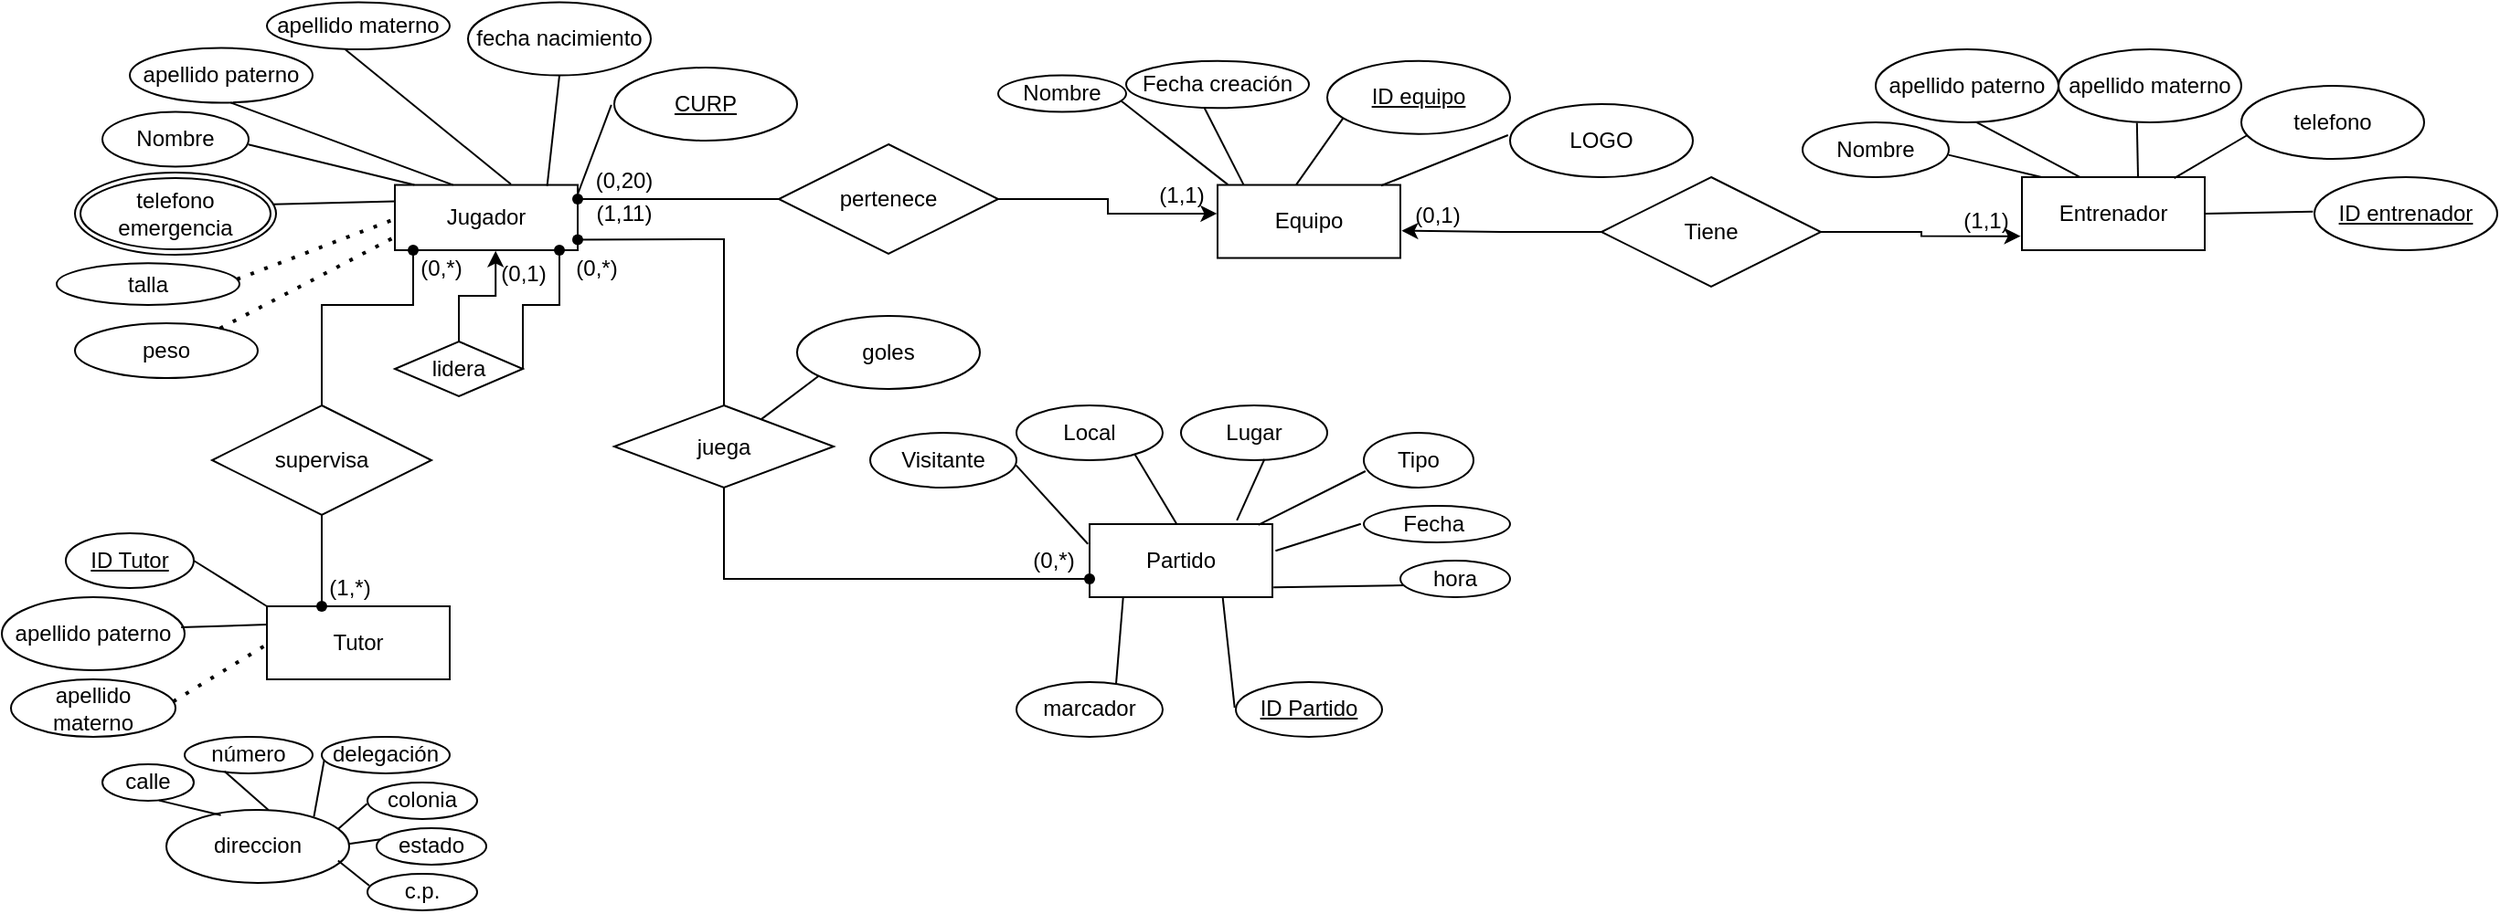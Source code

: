 <mxfile version="15.7.3" type="github">
  <diagram id="nCbSpSErxCVFQ93xn57w" name="Page-1">
    <mxGraphModel dx="1149" dy="570" grid="1" gridSize="10" guides="1" tooltips="1" connect="1" arrows="1" fold="1" page="1" pageScale="1" pageWidth="850" pageHeight="1100" math="0" shadow="0">
      <root>
        <mxCell id="0" />
        <mxCell id="1" parent="0" />
        <mxCell id="q3fk3JWQwC8cP3Qxw6nV-1" value="Jugador" style="whiteSpace=wrap;html=1;align=center;" parent="1" vertex="1">
          <mxGeometry x="280" y="294.27" width="100" height="35.73" as="geometry" />
        </mxCell>
        <mxCell id="q3fk3JWQwC8cP3Qxw6nV-2" value="Nombre" style="ellipse;whiteSpace=wrap;html=1;align=center;" parent="1" vertex="1">
          <mxGeometry x="120" y="254.27" width="80" height="30" as="geometry" />
        </mxCell>
        <mxCell id="q3fk3JWQwC8cP3Qxw6nV-3" value="" style="endArrow=none;html=1;rounded=0;entryX=0.998;entryY=0.594;entryDx=0;entryDy=0;entryPerimeter=0;exitX=0.107;exitY=0;exitDx=0;exitDy=0;exitPerimeter=0;" parent="1" source="q3fk3JWQwC8cP3Qxw6nV-1" target="q3fk3JWQwC8cP3Qxw6nV-2" edge="1">
          <mxGeometry width="50" height="50" relative="1" as="geometry">
            <mxPoint x="375.364" y="334.27" as="sourcePoint" />
            <mxPoint x="501.0" y="402.27" as="targetPoint" />
          </mxGeometry>
        </mxCell>
        <mxCell id="q3fk3JWQwC8cP3Qxw6nV-4" value="apellido paterno" style="ellipse;whiteSpace=wrap;html=1;align=center;" parent="1" vertex="1">
          <mxGeometry x="135" y="219.27" width="100" height="30" as="geometry" />
        </mxCell>
        <mxCell id="q3fk3JWQwC8cP3Qxw6nV-5" value="" style="endArrow=none;html=1;rounded=0;entryX=0.551;entryY=0.997;entryDx=0;entryDy=0;entryPerimeter=0;exitX=0.319;exitY=0.001;exitDx=0;exitDy=0;exitPerimeter=0;" parent="1" source="q3fk3JWQwC8cP3Qxw6nV-1" target="q3fk3JWQwC8cP3Qxw6nV-4" edge="1">
          <mxGeometry width="50" height="50" relative="1" as="geometry">
            <mxPoint x="390.7" y="284.27" as="sourcePoint" />
            <mxPoint x="601" y="392.27" as="targetPoint" />
          </mxGeometry>
        </mxCell>
        <mxCell id="q3fk3JWQwC8cP3Qxw6nV-6" value="apellido materno" style="ellipse;whiteSpace=wrap;html=1;align=center;" parent="1" vertex="1">
          <mxGeometry x="210" y="194.27" width="100" height="25.73" as="geometry" />
        </mxCell>
        <mxCell id="q3fk3JWQwC8cP3Qxw6nV-7" value="" style="endArrow=none;html=1;rounded=0;entryX=0.429;entryY=1.006;entryDx=0;entryDy=0;entryPerimeter=0;exitX=0.635;exitY=-0.01;exitDx=0;exitDy=0;exitPerimeter=0;" parent="1" source="q3fk3JWQwC8cP3Qxw6nV-1" target="q3fk3JWQwC8cP3Qxw6nV-6" edge="1">
          <mxGeometry width="50" height="50" relative="1" as="geometry">
            <mxPoint x="321.9" y="304.31" as="sourcePoint" />
            <mxPoint x="335.1" y="254.15" as="targetPoint" />
          </mxGeometry>
        </mxCell>
        <mxCell id="EKluyFcLPia6Svizf0oM-1" value="peso" style="ellipse;whiteSpace=wrap;html=1;align=center;" vertex="1" parent="1">
          <mxGeometry x="105" y="370" width="100" height="30" as="geometry" />
        </mxCell>
        <mxCell id="EKluyFcLPia6Svizf0oM-3" value="" style="endArrow=none;dashed=1;html=1;dashPattern=1 3;strokeWidth=2;rounded=0;exitX=0.793;exitY=0.095;exitDx=0;exitDy=0;exitPerimeter=0;entryX=-0.006;entryY=0.806;entryDx=0;entryDy=0;entryPerimeter=0;" edge="1" parent="1" source="EKluyFcLPia6Svizf0oM-1" target="q3fk3JWQwC8cP3Qxw6nV-1">
          <mxGeometry width="50" height="50" relative="1" as="geometry">
            <mxPoint x="290" y="406.27" as="sourcePoint" />
            <mxPoint x="310" y="354.27" as="targetPoint" />
          </mxGeometry>
        </mxCell>
        <mxCell id="EKluyFcLPia6Svizf0oM-4" value="fecha nacimiento" style="ellipse;whiteSpace=wrap;html=1;align=center;" vertex="1" parent="1">
          <mxGeometry x="320" y="194.27" width="100" height="40" as="geometry" />
        </mxCell>
        <mxCell id="EKluyFcLPia6Svizf0oM-5" value="" style="endArrow=none;html=1;rounded=0;entryX=0.5;entryY=1;entryDx=0;entryDy=0;exitX=0.833;exitY=0.014;exitDx=0;exitDy=0;exitPerimeter=0;" edge="1" target="EKluyFcLPia6Svizf0oM-4" parent="1" source="q3fk3JWQwC8cP3Qxw6nV-1">
          <mxGeometry width="50" height="50" relative="1" as="geometry">
            <mxPoint x="380.0" y="311.95" as="sourcePoint" />
            <mxPoint x="587.6" y="306.27" as="targetPoint" />
          </mxGeometry>
        </mxCell>
        <mxCell id="EKluyFcLPia6Svizf0oM-7" value="&lt;u&gt;CURP&lt;/u&gt;" style="ellipse;whiteSpace=wrap;html=1;align=center;" vertex="1" parent="1">
          <mxGeometry x="400" y="230.0" width="100" height="40" as="geometry" />
        </mxCell>
        <mxCell id="EKluyFcLPia6Svizf0oM-8" value="" style="endArrow=none;html=1;rounded=0;entryX=-0.016;entryY=0.511;entryDx=0;entryDy=0;entryPerimeter=0;exitX=1.001;exitY=0.136;exitDx=0;exitDy=0;exitPerimeter=0;" edge="1" target="EKluyFcLPia6Svizf0oM-7" parent="1" source="q3fk3JWQwC8cP3Qxw6nV-1">
          <mxGeometry width="50" height="50" relative="1" as="geometry">
            <mxPoint x="365.364" y="294.27" as="sourcePoint" />
            <mxPoint x="491.0" y="362.27" as="targetPoint" />
          </mxGeometry>
        </mxCell>
        <mxCell id="EKluyFcLPia6Svizf0oM-11" value="talla" style="ellipse;whiteSpace=wrap;html=1;align=center;" vertex="1" parent="1">
          <mxGeometry x="95" y="337.08" width="100" height="22.92" as="geometry" />
        </mxCell>
        <mxCell id="EKluyFcLPia6Svizf0oM-12" value="" style="endArrow=none;dashed=1;html=1;dashPattern=1 3;strokeWidth=2;rounded=0;exitX=0.986;exitY=0.387;exitDx=0;exitDy=0;exitPerimeter=0;entryX=-0.002;entryY=0.524;entryDx=0;entryDy=0;entryPerimeter=0;" edge="1" source="EKluyFcLPia6Svizf0oM-11" parent="1" target="q3fk3JWQwC8cP3Qxw6nV-1">
          <mxGeometry width="50" height="50" relative="1" as="geometry">
            <mxPoint x="171.4" y="287.35" as="sourcePoint" />
            <mxPoint x="280" y="294.27" as="targetPoint" />
          </mxGeometry>
        </mxCell>
        <mxCell id="EKluyFcLPia6Svizf0oM-13" value="Entrenador" style="whiteSpace=wrap;html=1;align=center;" vertex="1" parent="1">
          <mxGeometry x="1170" y="290" width="100" height="40" as="geometry" />
        </mxCell>
        <mxCell id="EKluyFcLPia6Svizf0oM-14" value="Nombre" style="ellipse;whiteSpace=wrap;html=1;align=center;" vertex="1" parent="1">
          <mxGeometry x="1050" y="260" width="80" height="30" as="geometry" />
        </mxCell>
        <mxCell id="EKluyFcLPia6Svizf0oM-15" value="" style="endArrow=none;html=1;rounded=0;entryX=0.998;entryY=0.594;entryDx=0;entryDy=0;entryPerimeter=0;exitX=0.107;exitY=0;exitDx=0;exitDy=0;exitPerimeter=0;" edge="1" parent="1" source="EKluyFcLPia6Svizf0oM-13" target="EKluyFcLPia6Svizf0oM-14">
          <mxGeometry width="50" height="50" relative="1" as="geometry">
            <mxPoint x="1265.364" y="330" as="sourcePoint" />
            <mxPoint x="1391" y="398" as="targetPoint" />
          </mxGeometry>
        </mxCell>
        <mxCell id="EKluyFcLPia6Svizf0oM-16" value="apellido paterno" style="ellipse;whiteSpace=wrap;html=1;align=center;" vertex="1" parent="1">
          <mxGeometry x="1090" y="220" width="100" height="40" as="geometry" />
        </mxCell>
        <mxCell id="EKluyFcLPia6Svizf0oM-17" value="" style="endArrow=none;html=1;rounded=0;entryX=0.551;entryY=0.997;entryDx=0;entryDy=0;entryPerimeter=0;exitX=0.319;exitY=0.001;exitDx=0;exitDy=0;exitPerimeter=0;" edge="1" parent="1" source="EKluyFcLPia6Svizf0oM-13" target="EKluyFcLPia6Svizf0oM-16">
          <mxGeometry width="50" height="50" relative="1" as="geometry">
            <mxPoint x="1280.7" y="280" as="sourcePoint" />
            <mxPoint x="1491" y="388" as="targetPoint" />
          </mxGeometry>
        </mxCell>
        <mxCell id="EKluyFcLPia6Svizf0oM-18" value="apellido materno" style="ellipse;whiteSpace=wrap;html=1;align=center;" vertex="1" parent="1">
          <mxGeometry x="1190" y="220" width="100" height="40" as="geometry" />
        </mxCell>
        <mxCell id="EKluyFcLPia6Svizf0oM-19" value="" style="endArrow=none;html=1;rounded=0;entryX=0.429;entryY=1.006;entryDx=0;entryDy=0;entryPerimeter=0;exitX=0.635;exitY=-0.01;exitDx=0;exitDy=0;exitPerimeter=0;" edge="1" parent="1" source="EKluyFcLPia6Svizf0oM-13" target="EKluyFcLPia6Svizf0oM-18">
          <mxGeometry width="50" height="50" relative="1" as="geometry">
            <mxPoint x="1211.9" y="300.04" as="sourcePoint" />
            <mxPoint x="1225.1" y="249.88" as="targetPoint" />
          </mxGeometry>
        </mxCell>
        <mxCell id="EKluyFcLPia6Svizf0oM-22" value="telefono" style="ellipse;whiteSpace=wrap;html=1;align=center;" vertex="1" parent="1">
          <mxGeometry x="1290" y="240" width="100" height="40" as="geometry" />
        </mxCell>
        <mxCell id="EKluyFcLPia6Svizf0oM-23" value="" style="endArrow=none;html=1;rounded=0;entryX=0.033;entryY=0.675;entryDx=0;entryDy=0;exitX=0.833;exitY=0.014;exitDx=0;exitDy=0;exitPerimeter=0;entryPerimeter=0;" edge="1" parent="1" source="EKluyFcLPia6Svizf0oM-13" target="EKluyFcLPia6Svizf0oM-22">
          <mxGeometry width="50" height="50" relative="1" as="geometry">
            <mxPoint x="1270" y="307.68" as="sourcePoint" />
            <mxPoint x="1477.6" y="302" as="targetPoint" />
          </mxGeometry>
        </mxCell>
        <mxCell id="EKluyFcLPia6Svizf0oM-28" value="Tutor" style="whiteSpace=wrap;html=1;align=center;" vertex="1" parent="1">
          <mxGeometry x="210" y="525" width="100" height="40" as="geometry" />
        </mxCell>
        <mxCell id="EKluyFcLPia6Svizf0oM-31" value="apellido paterno" style="ellipse;whiteSpace=wrap;html=1;align=center;" vertex="1" parent="1">
          <mxGeometry x="65" y="520" width="100" height="40" as="geometry" />
        </mxCell>
        <mxCell id="EKluyFcLPia6Svizf0oM-32" value="" style="endArrow=none;html=1;rounded=0;entryX=0.981;entryY=0.414;entryDx=0;entryDy=0;entryPerimeter=0;exitX=0;exitY=0.25;exitDx=0;exitDy=0;" edge="1" parent="1" source="EKluyFcLPia6Svizf0oM-28" target="EKluyFcLPia6Svizf0oM-31">
          <mxGeometry width="50" height="50" relative="1" as="geometry">
            <mxPoint x="320.7" y="515" as="sourcePoint" />
            <mxPoint x="531" y="623" as="targetPoint" />
          </mxGeometry>
        </mxCell>
        <mxCell id="EKluyFcLPia6Svizf0oM-33" value="direccion" style="ellipse;whiteSpace=wrap;html=1;align=center;" vertex="1" parent="1">
          <mxGeometry x="155" y="636.46" width="100" height="40" as="geometry" />
        </mxCell>
        <mxCell id="EKluyFcLPia6Svizf0oM-40" value="apellido materno" style="ellipse;whiteSpace=wrap;html=1;align=center;" vertex="1" parent="1">
          <mxGeometry x="70" y="565" width="90" height="31.46" as="geometry" />
        </mxCell>
        <mxCell id="EKluyFcLPia6Svizf0oM-41" value="" style="endArrow=none;dashed=1;html=1;dashPattern=1 3;strokeWidth=2;rounded=0;exitX=0.986;exitY=0.387;exitDx=0;exitDy=0;exitPerimeter=0;entryX=-0.002;entryY=0.524;entryDx=0;entryDy=0;entryPerimeter=0;" edge="1" parent="1" source="EKluyFcLPia6Svizf0oM-40" target="EKluyFcLPia6Svizf0oM-28">
          <mxGeometry width="50" height="50" relative="1" as="geometry">
            <mxPoint x="101.4" y="518.08" as="sourcePoint" />
            <mxPoint x="210.0" y="525" as="targetPoint" />
          </mxGeometry>
        </mxCell>
        <mxCell id="EKluyFcLPia6Svizf0oM-42" value="número" style="ellipse;whiteSpace=wrap;html=1;align=center;" vertex="1" parent="1">
          <mxGeometry x="165" y="596.46" width="70" height="20" as="geometry" />
        </mxCell>
        <mxCell id="EKluyFcLPia6Svizf0oM-44" value="calle" style="ellipse;whiteSpace=wrap;html=1;align=center;" vertex="1" parent="1">
          <mxGeometry x="120" y="611.46" width="50" height="20" as="geometry" />
        </mxCell>
        <mxCell id="EKluyFcLPia6Svizf0oM-45" value="" style="endArrow=none;html=1;rounded=0;entryX=0.618;entryY=0.993;entryDx=0;entryDy=0;entryPerimeter=0;exitX=0.298;exitY=0.074;exitDx=0;exitDy=0;exitPerimeter=0;" edge="1" target="EKluyFcLPia6Svizf0oM-44" parent="1" source="EKluyFcLPia6Svizf0oM-33">
          <mxGeometry width="50" height="50" relative="1" as="geometry">
            <mxPoint x="100.0" y="586.46" as="sourcePoint" />
            <mxPoint x="281.6" y="538.62" as="targetPoint" />
          </mxGeometry>
        </mxCell>
        <mxCell id="EKluyFcLPia6Svizf0oM-46" value="delegación" style="ellipse;whiteSpace=wrap;html=1;align=center;" vertex="1" parent="1">
          <mxGeometry x="240" y="596.46" width="70" height="20" as="geometry" />
        </mxCell>
        <mxCell id="EKluyFcLPia6Svizf0oM-47" value="colonia" style="ellipse;whiteSpace=wrap;html=1;align=center;" vertex="1" parent="1">
          <mxGeometry x="265" y="621.46" width="60" height="20" as="geometry" />
        </mxCell>
        <mxCell id="EKluyFcLPia6Svizf0oM-48" value="estado" style="ellipse;whiteSpace=wrap;html=1;align=center;" vertex="1" parent="1">
          <mxGeometry x="270" y="646.46" width="60" height="20" as="geometry" />
        </mxCell>
        <mxCell id="EKluyFcLPia6Svizf0oM-49" value="c.p." style="ellipse;whiteSpace=wrap;html=1;align=center;" vertex="1" parent="1">
          <mxGeometry x="265" y="671.46" width="60" height="20" as="geometry" />
        </mxCell>
        <mxCell id="EKluyFcLPia6Svizf0oM-52" value="" style="endArrow=none;html=1;rounded=0;entryX=0.312;entryY=0.947;entryDx=0;entryDy=0;entryPerimeter=0;exitX=0.558;exitY=0.002;exitDx=0;exitDy=0;exitPerimeter=0;" edge="1" parent="1" source="EKluyFcLPia6Svizf0oM-33" target="EKluyFcLPia6Svizf0oM-42">
          <mxGeometry width="50" height="50" relative="1" as="geometry">
            <mxPoint x="130.0" y="586.46" as="sourcePoint" />
            <mxPoint x="130.9" y="576.32" as="targetPoint" />
          </mxGeometry>
        </mxCell>
        <mxCell id="EKluyFcLPia6Svizf0oM-53" value="" style="endArrow=none;html=1;rounded=0;entryX=0.02;entryY=0.621;entryDx=0;entryDy=0;entryPerimeter=0;exitX=0.807;exitY=0.095;exitDx=0;exitDy=0;exitPerimeter=0;" edge="1" parent="1" source="EKluyFcLPia6Svizf0oM-33" target="EKluyFcLPia6Svizf0oM-46">
          <mxGeometry width="50" height="50" relative="1" as="geometry">
            <mxPoint x="150.0" y="591.53" as="sourcePoint" />
            <mxPoint x="150.9" y="581.39" as="targetPoint" />
          </mxGeometry>
        </mxCell>
        <mxCell id="EKluyFcLPia6Svizf0oM-54" value="" style="endArrow=none;html=1;rounded=0;entryX=0.017;entryY=0.326;entryDx=0;entryDy=0;entryPerimeter=0;exitX=0.939;exitY=0.694;exitDx=0;exitDy=0;exitPerimeter=0;" edge="1" parent="1" source="EKluyFcLPia6Svizf0oM-33" target="EKluyFcLPia6Svizf0oM-49">
          <mxGeometry width="50" height="50" relative="1" as="geometry">
            <mxPoint x="179.1" y="626.6" as="sourcePoint" />
            <mxPoint x="180" y="616.46" as="targetPoint" />
          </mxGeometry>
        </mxCell>
        <mxCell id="EKluyFcLPia6Svizf0oM-55" value="" style="endArrow=none;html=1;rounded=0;entryX=0.033;entryY=0.307;entryDx=0;entryDy=0;entryPerimeter=0;exitX=0.997;exitY=0.467;exitDx=0;exitDy=0;exitPerimeter=0;" edge="1" parent="1" source="EKluyFcLPia6Svizf0oM-33" target="EKluyFcLPia6Svizf0oM-48">
          <mxGeometry width="50" height="50" relative="1" as="geometry">
            <mxPoint x="190.0" y="611.53" as="sourcePoint" />
            <mxPoint x="190.9" y="601.39" as="targetPoint" />
          </mxGeometry>
        </mxCell>
        <mxCell id="EKluyFcLPia6Svizf0oM-56" value="" style="endArrow=none;html=1;rounded=0;entryX=-0.004;entryY=0.586;entryDx=0;entryDy=0;entryPerimeter=0;exitX=0.939;exitY=0.264;exitDx=0;exitDy=0;exitPerimeter=0;" edge="1" parent="1" source="EKluyFcLPia6Svizf0oM-33" target="EKluyFcLPia6Svizf0oM-47">
          <mxGeometry width="50" height="50" relative="1" as="geometry">
            <mxPoint x="150.0" y="636.46" as="sourcePoint" />
            <mxPoint x="150.9" y="626.32" as="targetPoint" />
          </mxGeometry>
        </mxCell>
        <mxCell id="EKluyFcLPia6Svizf0oM-57" value="Equipo" style="whiteSpace=wrap;html=1;align=center;" vertex="1" parent="1">
          <mxGeometry x="730" y="294.27" width="100" height="40" as="geometry" />
        </mxCell>
        <mxCell id="EKluyFcLPia6Svizf0oM-59" value="Nombre" style="ellipse;whiteSpace=wrap;html=1;align=center;" vertex="1" parent="1">
          <mxGeometry x="610" y="234.27" width="70" height="20" as="geometry" />
        </mxCell>
        <mxCell id="EKluyFcLPia6Svizf0oM-60" value="" style="endArrow=none;html=1;rounded=0;entryX=0.961;entryY=0.698;entryDx=0;entryDy=0;entryPerimeter=0;exitX=0.056;exitY=-0.005;exitDx=0;exitDy=0;exitPerimeter=0;" edge="1" parent="1" source="EKluyFcLPia6Svizf0oM-57" target="EKluyFcLPia6Svizf0oM-59">
          <mxGeometry width="50" height="50" relative="1" as="geometry">
            <mxPoint x="840.7" y="284.27" as="sourcePoint" />
            <mxPoint x="1051" y="392.27" as="targetPoint" />
          </mxGeometry>
        </mxCell>
        <mxCell id="EKluyFcLPia6Svizf0oM-61" value="Fecha creación" style="ellipse;whiteSpace=wrap;html=1;align=center;" vertex="1" parent="1">
          <mxGeometry x="680" y="226.4" width="100" height="25.73" as="geometry" />
        </mxCell>
        <mxCell id="EKluyFcLPia6Svizf0oM-62" value="" style="endArrow=none;html=1;rounded=0;entryX=0.429;entryY=1.006;entryDx=0;entryDy=0;entryPerimeter=0;exitX=0.142;exitY=-0.005;exitDx=0;exitDy=0;exitPerimeter=0;" edge="1" parent="1" source="EKluyFcLPia6Svizf0oM-57" target="EKluyFcLPia6Svizf0oM-61">
          <mxGeometry width="50" height="50" relative="1" as="geometry">
            <mxPoint x="771.9" y="304.31" as="sourcePoint" />
            <mxPoint x="785.1" y="254.15" as="targetPoint" />
          </mxGeometry>
        </mxCell>
        <mxCell id="EKluyFcLPia6Svizf0oM-64" value="telefono emergencia" style="ellipse;shape=doubleEllipse;margin=3;whiteSpace=wrap;html=1;align=center;" vertex="1" parent="1">
          <mxGeometry x="105" y="287.5" width="110" height="45" as="geometry" />
        </mxCell>
        <mxCell id="EKluyFcLPia6Svizf0oM-65" value="" style="endArrow=none;html=1;rounded=0;exitX=0;exitY=0.25;exitDx=0;exitDy=0;entryX=0.986;entryY=0.387;entryDx=0;entryDy=0;entryPerimeter=0;" edge="1" parent="1" source="q3fk3JWQwC8cP3Qxw6nV-1" target="EKluyFcLPia6Svizf0oM-64">
          <mxGeometry width="50" height="50" relative="1" as="geometry">
            <mxPoint x="480" y="384.27" as="sourcePoint" />
            <mxPoint x="530" y="334.27" as="targetPoint" />
          </mxGeometry>
        </mxCell>
        <mxCell id="EKluyFcLPia6Svizf0oM-66" value="ID Tutor" style="ellipse;whiteSpace=wrap;html=1;align=center;fontStyle=4;" vertex="1" parent="1">
          <mxGeometry x="100" y="485" width="70" height="30" as="geometry" />
        </mxCell>
        <mxCell id="EKluyFcLPia6Svizf0oM-74" value="ID equipo" style="ellipse;whiteSpace=wrap;html=1;align=center;fontStyle=4;" vertex="1" parent="1">
          <mxGeometry x="790" y="226.4" width="100" height="40" as="geometry" />
        </mxCell>
        <mxCell id="EKluyFcLPia6Svizf0oM-75" value="ID entrenador" style="ellipse;whiteSpace=wrap;html=1;align=center;fontStyle=4;" vertex="1" parent="1">
          <mxGeometry x="1330" y="290" width="100" height="40" as="geometry" />
        </mxCell>
        <mxCell id="EKluyFcLPia6Svizf0oM-76" value="" style="endArrow=none;html=1;rounded=0;exitX=0.087;exitY=0.782;exitDx=0;exitDy=0;exitPerimeter=0;entryX=0.431;entryY=-0.005;entryDx=0;entryDy=0;entryPerimeter=0;" edge="1" parent="1" source="EKluyFcLPia6Svizf0oM-74" target="EKluyFcLPia6Svizf0oM-57">
          <mxGeometry width="50" height="50" relative="1" as="geometry">
            <mxPoint x="620" y="354.27" as="sourcePoint" />
            <mxPoint x="670" y="304.27" as="targetPoint" />
          </mxGeometry>
        </mxCell>
        <mxCell id="EKluyFcLPia6Svizf0oM-77" value="" style="endArrow=none;html=1;rounded=0;exitX=1;exitY=0.5;exitDx=0;exitDy=0;entryX=0;entryY=0;entryDx=0;entryDy=0;" edge="1" parent="1" source="EKluyFcLPia6Svizf0oM-66" target="EKluyFcLPia6Svizf0oM-28">
          <mxGeometry width="50" height="50" relative="1" as="geometry">
            <mxPoint x="165.0" y="497.31" as="sourcePoint" />
            <mxPoint x="216.52" y="525" as="targetPoint" />
          </mxGeometry>
        </mxCell>
        <mxCell id="EKluyFcLPia6Svizf0oM-78" value="LOGO" style="ellipse;whiteSpace=wrap;html=1;align=center;" vertex="1" parent="1">
          <mxGeometry x="890" y="250.0" width="100" height="40" as="geometry" />
        </mxCell>
        <mxCell id="EKluyFcLPia6Svizf0oM-79" value="" style="endArrow=none;html=1;rounded=0;entryX=-0.011;entryY=0.425;entryDx=0;entryDy=0;exitX=0.895;exitY=0.009;exitDx=0;exitDy=0;entryPerimeter=0;exitPerimeter=0;" edge="1" target="EKluyFcLPia6Svizf0oM-78" parent="1" source="EKluyFcLPia6Svizf0oM-57">
          <mxGeometry width="50" height="50" relative="1" as="geometry">
            <mxPoint x="875.364" y="284.27" as="sourcePoint" />
            <mxPoint x="1001" y="352.27" as="targetPoint" />
          </mxGeometry>
        </mxCell>
        <mxCell id="EKluyFcLPia6Svizf0oM-80" value="" style="endArrow=none;html=1;rounded=0;exitX=1;exitY=0.5;exitDx=0;exitDy=0;entryX=-0.008;entryY=0.471;entryDx=0;entryDy=0;entryPerimeter=0;" edge="1" parent="1" source="EKluyFcLPia6Svizf0oM-13" target="EKluyFcLPia6Svizf0oM-75">
          <mxGeometry width="50" height="50" relative="1" as="geometry">
            <mxPoint x="1280" y="480" as="sourcePoint" />
            <mxPoint x="1340" y="330" as="targetPoint" />
          </mxGeometry>
        </mxCell>
        <mxCell id="EKluyFcLPia6Svizf0oM-81" value="Partido" style="whiteSpace=wrap;html=1;align=center;" vertex="1" parent="1">
          <mxGeometry x="660" y="480" width="100" height="40" as="geometry" />
        </mxCell>
        <mxCell id="EKluyFcLPia6Svizf0oM-82" value="Lugar" style="ellipse;whiteSpace=wrap;html=1;align=center;" vertex="1" parent="1">
          <mxGeometry x="710" y="415" width="80" height="30" as="geometry" />
        </mxCell>
        <mxCell id="EKluyFcLPia6Svizf0oM-83" value="" style="endArrow=none;html=1;rounded=0;entryX=0.571;entryY=0.981;entryDx=0;entryDy=0;entryPerimeter=0;exitX=0.806;exitY=-0.051;exitDx=0;exitDy=0;exitPerimeter=0;" edge="1" parent="1" source="EKluyFcLPia6Svizf0oM-81" target="EKluyFcLPia6Svizf0oM-82">
          <mxGeometry width="50" height="50" relative="1" as="geometry">
            <mxPoint x="755.364" y="520" as="sourcePoint" />
            <mxPoint x="881" y="588" as="targetPoint" />
          </mxGeometry>
        </mxCell>
        <mxCell id="EKluyFcLPia6Svizf0oM-84" value="Tipo" style="ellipse;whiteSpace=wrap;html=1;align=center;" vertex="1" parent="1">
          <mxGeometry x="810" y="430" width="60" height="30" as="geometry" />
        </mxCell>
        <mxCell id="EKluyFcLPia6Svizf0oM-85" value="" style="endArrow=none;html=1;rounded=0;entryX=0.015;entryY=0.7;entryDx=0;entryDy=0;entryPerimeter=0;exitX=0.923;exitY=0.011;exitDx=0;exitDy=0;exitPerimeter=0;" edge="1" parent="1" source="EKluyFcLPia6Svizf0oM-81" target="EKluyFcLPia6Svizf0oM-84">
          <mxGeometry width="50" height="50" relative="1" as="geometry">
            <mxPoint x="770.7" y="470" as="sourcePoint" />
            <mxPoint x="981" y="578" as="targetPoint" />
          </mxGeometry>
        </mxCell>
        <mxCell id="EKluyFcLPia6Svizf0oM-86" value="Fecha&amp;nbsp;" style="ellipse;whiteSpace=wrap;html=1;align=center;" vertex="1" parent="1">
          <mxGeometry x="810" y="470" width="80" height="20" as="geometry" />
        </mxCell>
        <mxCell id="EKluyFcLPia6Svizf0oM-87" value="" style="endArrow=none;html=1;rounded=0;entryX=-0.02;entryY=0.494;entryDx=0;entryDy=0;entryPerimeter=0;exitX=1.017;exitY=0.365;exitDx=0;exitDy=0;exitPerimeter=0;" edge="1" parent="1" source="EKluyFcLPia6Svizf0oM-81" target="EKluyFcLPia6Svizf0oM-86">
          <mxGeometry width="50" height="50" relative="1" as="geometry">
            <mxPoint x="701.9" y="490.04" as="sourcePoint" />
            <mxPoint x="715.1" y="439.88" as="targetPoint" />
          </mxGeometry>
        </mxCell>
        <mxCell id="EKluyFcLPia6Svizf0oM-88" value="hora" style="ellipse;whiteSpace=wrap;html=1;align=center;" vertex="1" parent="1">
          <mxGeometry x="830" y="500" width="60" height="20" as="geometry" />
        </mxCell>
        <mxCell id="EKluyFcLPia6Svizf0oM-89" value="" style="endArrow=none;html=1;rounded=0;entryX=0.033;entryY=0.675;entryDx=0;entryDy=0;exitX=1.006;exitY=0.865;exitDx=0;exitDy=0;exitPerimeter=0;entryPerimeter=0;" edge="1" parent="1" source="EKluyFcLPia6Svizf0oM-81" target="EKluyFcLPia6Svizf0oM-88">
          <mxGeometry width="50" height="50" relative="1" as="geometry">
            <mxPoint x="760.0" y="497.68" as="sourcePoint" />
            <mxPoint x="967.6" y="492" as="targetPoint" />
          </mxGeometry>
        </mxCell>
        <mxCell id="EKluyFcLPia6Svizf0oM-90" value="ID Partido" style="ellipse;whiteSpace=wrap;html=1;align=center;fontStyle=4;" vertex="1" parent="1">
          <mxGeometry x="740" y="566.46" width="80" height="30" as="geometry" />
        </mxCell>
        <mxCell id="EKluyFcLPia6Svizf0oM-91" value="" style="endArrow=none;html=1;rounded=0;exitX=0.728;exitY=0.997;exitDx=0;exitDy=0;entryX=-0.008;entryY=0.471;entryDx=0;entryDy=0;entryPerimeter=0;exitPerimeter=0;" edge="1" parent="1" source="EKluyFcLPia6Svizf0oM-81" target="EKluyFcLPia6Svizf0oM-90">
          <mxGeometry width="50" height="50" relative="1" as="geometry">
            <mxPoint x="770" y="670" as="sourcePoint" />
            <mxPoint x="830" y="520" as="targetPoint" />
          </mxGeometry>
        </mxCell>
        <mxCell id="EKluyFcLPia6Svizf0oM-92" value="Local" style="ellipse;whiteSpace=wrap;html=1;align=center;" vertex="1" parent="1">
          <mxGeometry x="620" y="415" width="80" height="30" as="geometry" />
        </mxCell>
        <mxCell id="EKluyFcLPia6Svizf0oM-93" value="" style="endArrow=none;html=1;rounded=0;entryX=0.81;entryY=0.894;entryDx=0;entryDy=0;entryPerimeter=0;exitX=0.476;exitY=-0.003;exitDx=0;exitDy=0;exitPerimeter=0;" edge="1" parent="1" target="EKluyFcLPia6Svizf0oM-92" source="EKluyFcLPia6Svizf0oM-81">
          <mxGeometry width="50" height="50" relative="1" as="geometry">
            <mxPoint x="680" y="530" as="sourcePoint" />
            <mxPoint x="890.3" y="638" as="targetPoint" />
          </mxGeometry>
        </mxCell>
        <mxCell id="EKluyFcLPia6Svizf0oM-94" value="Visitante" style="ellipse;whiteSpace=wrap;html=1;align=center;" vertex="1" parent="1">
          <mxGeometry x="540" y="430" width="80" height="30" as="geometry" />
        </mxCell>
        <mxCell id="EKluyFcLPia6Svizf0oM-95" value="" style="endArrow=none;html=1;rounded=0;entryX=0.998;entryY=0.594;entryDx=0;entryDy=0;entryPerimeter=0;exitX=-0.009;exitY=0.272;exitDx=0;exitDy=0;exitPerimeter=0;" edge="1" parent="1" target="EKluyFcLPia6Svizf0oM-94" source="EKluyFcLPia6Svizf0oM-81">
          <mxGeometry width="50" height="50" relative="1" as="geometry">
            <mxPoint x="690.7" y="500" as="sourcePoint" />
            <mxPoint x="901" y="608" as="targetPoint" />
          </mxGeometry>
        </mxCell>
        <mxCell id="EKluyFcLPia6Svizf0oM-96" value="marcador" style="ellipse;whiteSpace=wrap;html=1;align=center;" vertex="1" parent="1">
          <mxGeometry x="620" y="566.46" width="80" height="30" as="geometry" />
        </mxCell>
        <mxCell id="EKluyFcLPia6Svizf0oM-97" value="" style="endArrow=none;html=1;rounded=0;entryX=0.681;entryY=0.04;entryDx=0;entryDy=0;entryPerimeter=0;exitX=0.184;exitY=0.99;exitDx=0;exitDy=0;exitPerimeter=0;" edge="1" parent="1" target="EKluyFcLPia6Svizf0oM-96" source="EKluyFcLPia6Svizf0oM-81">
          <mxGeometry width="50" height="50" relative="1" as="geometry">
            <mxPoint x="790.7" y="590" as="sourcePoint" />
            <mxPoint x="1001" y="698" as="targetPoint" />
          </mxGeometry>
        </mxCell>
        <mxCell id="EKluyFcLPia6Svizf0oM-102" style="edgeStyle=orthogonalEdgeStyle;rounded=0;orthogonalLoop=1;jettySize=auto;html=1;exitX=1;exitY=0.5;exitDx=0;exitDy=0;entryX=-0.003;entryY=0.393;entryDx=0;entryDy=0;entryPerimeter=0;" edge="1" parent="1" source="EKluyFcLPia6Svizf0oM-98" target="EKluyFcLPia6Svizf0oM-57">
          <mxGeometry relative="1" as="geometry" />
        </mxCell>
        <mxCell id="EKluyFcLPia6Svizf0oM-98" value="pertenece" style="shape=rhombus;perimeter=rhombusPerimeter;whiteSpace=wrap;html=1;align=center;" vertex="1" parent="1">
          <mxGeometry x="490" y="272" width="120" height="60" as="geometry" />
        </mxCell>
        <mxCell id="EKluyFcLPia6Svizf0oM-101" value="" style="shape=waypoint;sketch=0;fillStyle=solid;size=6;pointerEvents=1;points=[];fillColor=none;resizable=0;rotatable=0;perimeter=centerPerimeter;snapToPoint=1;shadow=0;" vertex="1" parent="1">
          <mxGeometry x="360" y="282" width="40" height="40" as="geometry" />
        </mxCell>
        <mxCell id="EKluyFcLPia6Svizf0oM-103" value="(0,20)" style="text;html=1;align=center;verticalAlign=middle;resizable=0;points=[];autosize=1;strokeColor=none;fillColor=none;" vertex="1" parent="1">
          <mxGeometry x="380" y="282" width="50" height="20" as="geometry" />
        </mxCell>
        <mxCell id="EKluyFcLPia6Svizf0oM-104" value="(1,1)" style="text;html=1;align=center;verticalAlign=middle;resizable=0;points=[];autosize=1;strokeColor=none;fillColor=none;" vertex="1" parent="1">
          <mxGeometry x="690" y="290" width="40" height="20" as="geometry" />
        </mxCell>
        <mxCell id="EKluyFcLPia6Svizf0oM-106" style="edgeStyle=orthogonalEdgeStyle;rounded=0;orthogonalLoop=1;jettySize=auto;html=1;exitX=0;exitY=0.5;exitDx=0;exitDy=0;entryX=1.007;entryY=0.627;entryDx=0;entryDy=0;entryPerimeter=0;" edge="1" parent="1" source="EKluyFcLPia6Svizf0oM-105" target="EKluyFcLPia6Svizf0oM-57">
          <mxGeometry relative="1" as="geometry" />
        </mxCell>
        <mxCell id="EKluyFcLPia6Svizf0oM-107" style="edgeStyle=orthogonalEdgeStyle;rounded=0;orthogonalLoop=1;jettySize=auto;html=1;entryX=-0.007;entryY=0.808;entryDx=0;entryDy=0;entryPerimeter=0;" edge="1" parent="1" source="EKluyFcLPia6Svizf0oM-105" target="EKluyFcLPia6Svizf0oM-13">
          <mxGeometry relative="1" as="geometry" />
        </mxCell>
        <mxCell id="EKluyFcLPia6Svizf0oM-105" value="Tiene" style="shape=rhombus;perimeter=rhombusPerimeter;whiteSpace=wrap;html=1;align=center;" vertex="1" parent="1">
          <mxGeometry x="940" y="290" width="120" height="60" as="geometry" />
        </mxCell>
        <mxCell id="EKluyFcLPia6Svizf0oM-108" value="(0,1)" style="text;html=1;align=center;verticalAlign=middle;resizable=0;points=[];autosize=1;strokeColor=none;fillColor=none;" vertex="1" parent="1">
          <mxGeometry x="830" y="301.35" width="40" height="20" as="geometry" />
        </mxCell>
        <mxCell id="EKluyFcLPia6Svizf0oM-111" value="(1,1)" style="text;html=1;align=center;verticalAlign=middle;resizable=0;points=[];autosize=1;strokeColor=none;fillColor=none;" vertex="1" parent="1">
          <mxGeometry x="1130" y="304.27" width="40" height="20" as="geometry" />
        </mxCell>
        <mxCell id="EKluyFcLPia6Svizf0oM-112" value="supervisa" style="shape=rhombus;perimeter=rhombusPerimeter;whiteSpace=wrap;html=1;align=center;" vertex="1" parent="1">
          <mxGeometry x="180" y="415" width="120" height="60" as="geometry" />
        </mxCell>
        <mxCell id="EKluyFcLPia6Svizf0oM-113" value="" style="endArrow=none;html=1;startArrow=none;rounded=0;exitX=0.5;exitY=1;exitDx=0;exitDy=0;" edge="1" target="EKluyFcLPia6Svizf0oM-114" parent="1" source="EKluyFcLPia6Svizf0oM-112">
          <mxGeometry width="50" height="50" relative="1" as="geometry">
            <mxPoint x="248" y="480" as="sourcePoint" />
            <mxPoint x="178" y="515" as="targetPoint" />
          </mxGeometry>
        </mxCell>
        <mxCell id="EKluyFcLPia6Svizf0oM-114" value="" style="shape=waypoint;sketch=0;fillStyle=solid;size=6;pointerEvents=1;points=[];fillColor=none;resizable=0;rotatable=0;perimeter=centerPerimeter;snapToPoint=1;shadow=0;" vertex="1" parent="1">
          <mxGeometry x="220" y="505" width="40" height="40" as="geometry" />
        </mxCell>
        <mxCell id="EKluyFcLPia6Svizf0oM-116" value="" style="endArrow=none;html=1;startArrow=none;rounded=0;exitX=0.5;exitY=0;exitDx=0;exitDy=0;" edge="1" target="EKluyFcLPia6Svizf0oM-117" parent="1" source="EKluyFcLPia6Svizf0oM-112">
          <mxGeometry width="50" height="50" relative="1" as="geometry">
            <mxPoint x="290" y="370" as="sourcePoint" />
            <mxPoint x="218" y="485" as="targetPoint" />
            <Array as="points">
              <mxPoint x="240" y="360" />
              <mxPoint x="290" y="360" />
            </Array>
          </mxGeometry>
        </mxCell>
        <mxCell id="EKluyFcLPia6Svizf0oM-117" value="" style="shape=waypoint;sketch=0;fillStyle=solid;size=6;pointerEvents=1;points=[];fillColor=none;resizable=0;rotatable=0;perimeter=centerPerimeter;snapToPoint=1;shadow=0;" vertex="1" parent="1">
          <mxGeometry x="270" y="310" width="40" height="40" as="geometry" />
        </mxCell>
        <mxCell id="EKluyFcLPia6Svizf0oM-119" style="edgeStyle=orthogonalEdgeStyle;rounded=0;orthogonalLoop=1;jettySize=auto;html=1;exitX=0.5;exitY=0;exitDx=0;exitDy=0;entryX=0.551;entryY=1.009;entryDx=0;entryDy=0;entryPerimeter=0;" edge="1" parent="1" source="EKluyFcLPia6Svizf0oM-118" target="q3fk3JWQwC8cP3Qxw6nV-1">
          <mxGeometry relative="1" as="geometry" />
        </mxCell>
        <mxCell id="EKluyFcLPia6Svizf0oM-118" value="lidera" style="shape=rhombus;perimeter=rhombusPerimeter;whiteSpace=wrap;html=1;align=center;" vertex="1" parent="1">
          <mxGeometry x="280" y="380" width="70" height="30" as="geometry" />
        </mxCell>
        <mxCell id="EKluyFcLPia6Svizf0oM-121" value="" style="endArrow=none;html=1;startArrow=none;rounded=0;exitX=1;exitY=0.5;exitDx=0;exitDy=0;" edge="1" target="EKluyFcLPia6Svizf0oM-122" parent="1" source="EKluyFcLPia6Svizf0oM-118">
          <mxGeometry width="50" height="50" relative="1" as="geometry">
            <mxPoint x="458" y="350" as="sourcePoint" />
            <mxPoint x="388" y="385" as="targetPoint" />
            <Array as="points">
              <mxPoint x="350" y="360" />
              <mxPoint x="370" y="360" />
            </Array>
          </mxGeometry>
        </mxCell>
        <mxCell id="EKluyFcLPia6Svizf0oM-122" value="" style="shape=waypoint;sketch=0;fillStyle=solid;size=6;pointerEvents=1;points=[];fillColor=none;resizable=0;rotatable=0;perimeter=centerPerimeter;snapToPoint=1;shadow=0;" vertex="1" parent="1">
          <mxGeometry x="350" y="310" width="40" height="40" as="geometry" />
        </mxCell>
        <mxCell id="EKluyFcLPia6Svizf0oM-124" value="(0,*)" style="text;html=1;align=center;verticalAlign=middle;resizable=0;points=[];autosize=1;strokeColor=none;fillColor=none;" vertex="1" parent="1">
          <mxGeometry x="285" y="330" width="40" height="20" as="geometry" />
        </mxCell>
        <mxCell id="EKluyFcLPia6Svizf0oM-125" value="(1,*)" style="text;html=1;align=center;verticalAlign=middle;resizable=0;points=[];autosize=1;strokeColor=none;fillColor=none;" vertex="1" parent="1">
          <mxGeometry x="235" y="505" width="40" height="20" as="geometry" />
        </mxCell>
        <mxCell id="EKluyFcLPia6Svizf0oM-126" value="juega" style="shape=rhombus;perimeter=rhombusPerimeter;whiteSpace=wrap;html=1;align=center;" vertex="1" parent="1">
          <mxGeometry x="400" y="415" width="120" height="45" as="geometry" />
        </mxCell>
        <mxCell id="EKluyFcLPia6Svizf0oM-127" value="" style="endArrow=none;html=1;startArrow=none;rounded=0;exitX=0.5;exitY=1;exitDx=0;exitDy=0;" edge="1" target="EKluyFcLPia6Svizf0oM-128" parent="1" source="EKluyFcLPia6Svizf0oM-126">
          <mxGeometry width="50" height="50" relative="1" as="geometry">
            <mxPoint x="470" y="500" as="sourcePoint" />
            <mxPoint x="458" y="465" as="targetPoint" />
            <Array as="points">
              <mxPoint x="460" y="510" />
            </Array>
          </mxGeometry>
        </mxCell>
        <mxCell id="EKluyFcLPia6Svizf0oM-128" value="" style="shape=waypoint;sketch=0;fillStyle=solid;size=6;pointerEvents=1;points=[];fillColor=none;resizable=0;rotatable=0;perimeter=centerPerimeter;snapToPoint=1;shadow=0;" vertex="1" parent="1">
          <mxGeometry x="640" y="490" width="40" height="40" as="geometry" />
        </mxCell>
        <mxCell id="EKluyFcLPia6Svizf0oM-129" value="" style="endArrow=none;html=1;startArrow=none;rounded=0;exitX=0.5;exitY=0;exitDx=0;exitDy=0;" edge="1" target="EKluyFcLPia6Svizf0oM-130" parent="1" source="EKluyFcLPia6Svizf0oM-126">
          <mxGeometry width="50" height="50" relative="1" as="geometry">
            <mxPoint x="558" y="400" as="sourcePoint" />
            <mxPoint x="488" y="435" as="targetPoint" />
            <Array as="points">
              <mxPoint x="460" y="324" />
            </Array>
          </mxGeometry>
        </mxCell>
        <mxCell id="EKluyFcLPia6Svizf0oM-130" value="" style="shape=waypoint;sketch=0;fillStyle=solid;size=6;pointerEvents=1;points=[];fillColor=none;resizable=0;rotatable=0;perimeter=centerPerimeter;snapToPoint=1;shadow=0;" vertex="1" parent="1">
          <mxGeometry x="360" y="304.27" width="40" height="40" as="geometry" />
        </mxCell>
        <mxCell id="EKluyFcLPia6Svizf0oM-131" value="(0,*)" style="text;html=1;align=center;verticalAlign=middle;resizable=0;points=[];autosize=1;strokeColor=none;fillColor=none;" vertex="1" parent="1">
          <mxGeometry x="620" y="490" width="40" height="20" as="geometry" />
        </mxCell>
        <mxCell id="EKluyFcLPia6Svizf0oM-132" value="(1,11)" style="text;html=1;align=center;verticalAlign=middle;resizable=0;points=[];autosize=1;strokeColor=none;fillColor=none;" vertex="1" parent="1">
          <mxGeometry x="380" y="300" width="50" height="20" as="geometry" />
        </mxCell>
        <mxCell id="EKluyFcLPia6Svizf0oM-133" value="(0,1)" style="text;html=1;align=center;verticalAlign=middle;resizable=0;points=[];autosize=1;strokeColor=none;fillColor=none;" vertex="1" parent="1">
          <mxGeometry x="330" y="332.5" width="40" height="20" as="geometry" />
        </mxCell>
        <mxCell id="EKluyFcLPia6Svizf0oM-134" value="(0,*)" style="text;html=1;align=center;verticalAlign=middle;resizable=0;points=[];autosize=1;strokeColor=none;fillColor=none;" vertex="1" parent="1">
          <mxGeometry x="370" y="330" width="40" height="20" as="geometry" />
        </mxCell>
        <mxCell id="EKluyFcLPia6Svizf0oM-135" value="" style="endArrow=none;html=1;rounded=0;entryX=0;entryY=0.5;entryDx=0;entryDy=0;" edge="1" parent="1" source="EKluyFcLPia6Svizf0oM-101" target="EKluyFcLPia6Svizf0oM-98">
          <mxGeometry width="50" height="50" relative="1" as="geometry">
            <mxPoint x="400" y="340" as="sourcePoint" />
            <mxPoint x="450" y="290" as="targetPoint" />
          </mxGeometry>
        </mxCell>
        <mxCell id="EKluyFcLPia6Svizf0oM-136" value="goles" style="ellipse;whiteSpace=wrap;html=1;align=center;" vertex="1" parent="1">
          <mxGeometry x="500" y="366" width="100" height="40" as="geometry" />
        </mxCell>
        <mxCell id="EKluyFcLPia6Svizf0oM-137" value="" style="endArrow=none;html=1;rounded=0;entryX=0.12;entryY=0.818;entryDx=0;entryDy=0;entryPerimeter=0;exitX=0.669;exitY=0.171;exitDx=0;exitDy=0;exitPerimeter=0;" edge="1" target="EKluyFcLPia6Svizf0oM-136" parent="1" source="EKluyFcLPia6Svizf0oM-126">
          <mxGeometry width="50" height="50" relative="1" as="geometry">
            <mxPoint x="550.04" y="349.995" as="sourcePoint" />
            <mxPoint x="631" y="378" as="targetPoint" />
          </mxGeometry>
        </mxCell>
      </root>
    </mxGraphModel>
  </diagram>
</mxfile>
